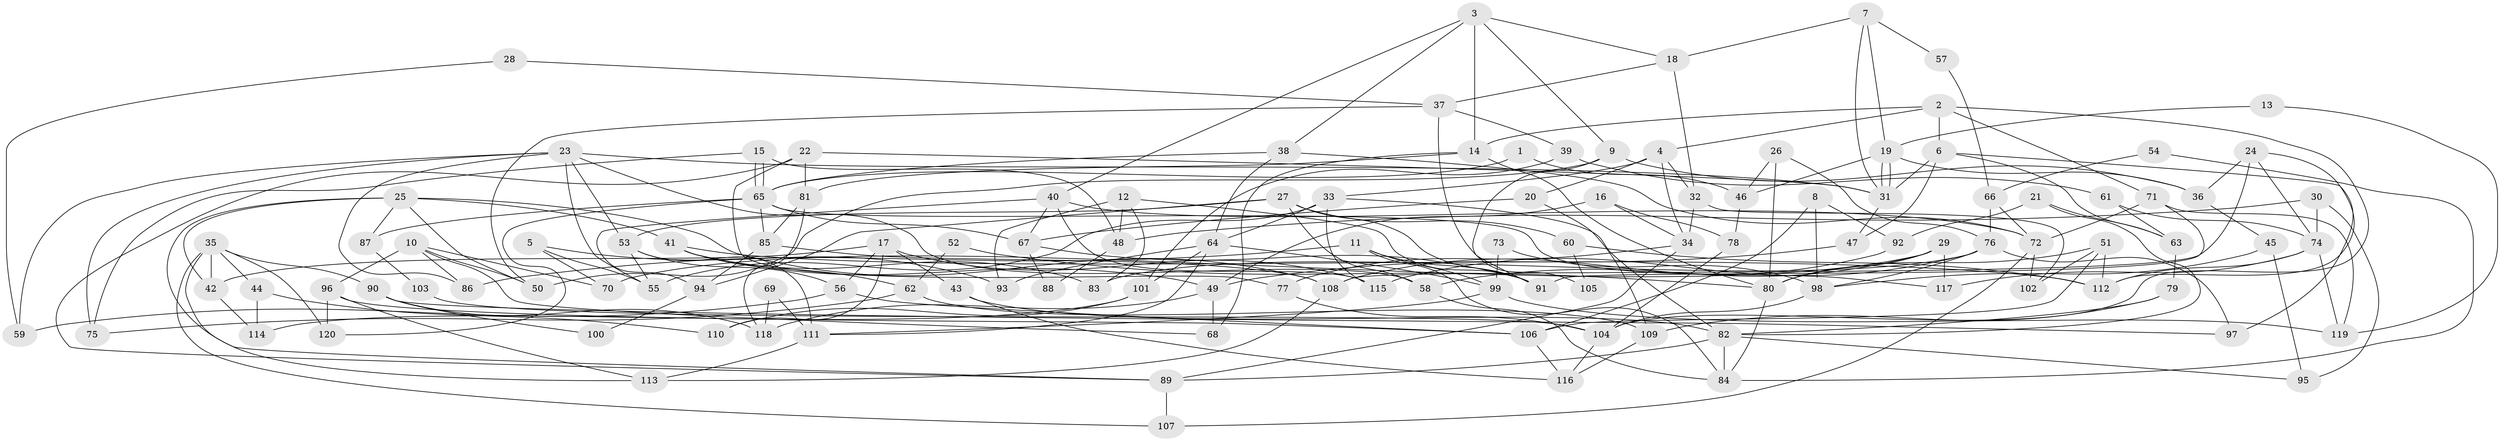 // Generated by graph-tools (version 1.1) at 2025/50/03/09/25 03:50:10]
// undirected, 120 vertices, 240 edges
graph export_dot {
graph [start="1"]
  node [color=gray90,style=filled];
  1;
  2;
  3;
  4;
  5;
  6;
  7;
  8;
  9;
  10;
  11;
  12;
  13;
  14;
  15;
  16;
  17;
  18;
  19;
  20;
  21;
  22;
  23;
  24;
  25;
  26;
  27;
  28;
  29;
  30;
  31;
  32;
  33;
  34;
  35;
  36;
  37;
  38;
  39;
  40;
  41;
  42;
  43;
  44;
  45;
  46;
  47;
  48;
  49;
  50;
  51;
  52;
  53;
  54;
  55;
  56;
  57;
  58;
  59;
  60;
  61;
  62;
  63;
  64;
  65;
  66;
  67;
  68;
  69;
  70;
  71;
  72;
  73;
  74;
  75;
  76;
  77;
  78;
  79;
  80;
  81;
  82;
  83;
  84;
  85;
  86;
  87;
  88;
  89;
  90;
  91;
  92;
  93;
  94;
  95;
  96;
  97;
  98;
  99;
  100;
  101;
  102;
  103;
  104;
  105;
  106;
  107;
  108;
  109;
  110;
  111;
  112;
  113;
  114;
  115;
  116;
  117;
  118;
  119;
  120;
  1 -- 65;
  1 -- 46;
  2 -- 71;
  2 -- 4;
  2 -- 6;
  2 -- 14;
  2 -- 104;
  3 -- 18;
  3 -- 38;
  3 -- 9;
  3 -- 14;
  3 -- 40;
  4 -- 33;
  4 -- 20;
  4 -- 32;
  4 -- 34;
  5 -- 93;
  5 -- 70;
  5 -- 55;
  6 -- 31;
  6 -- 47;
  6 -- 63;
  6 -- 97;
  7 -- 31;
  7 -- 18;
  7 -- 19;
  7 -- 57;
  8 -- 92;
  8 -- 106;
  8 -- 98;
  9 -- 91;
  9 -- 36;
  9 -- 50;
  10 -- 96;
  10 -- 50;
  10 -- 68;
  10 -- 70;
  10 -- 86;
  11 -- 91;
  11 -- 86;
  11 -- 84;
  11 -- 99;
  12 -- 91;
  12 -- 83;
  12 -- 48;
  12 -- 93;
  13 -- 19;
  13 -- 119;
  14 -- 68;
  14 -- 80;
  14 -- 81;
  15 -- 65;
  15 -- 65;
  15 -- 48;
  15 -- 75;
  16 -- 34;
  16 -- 49;
  16 -- 78;
  17 -- 115;
  17 -- 42;
  17 -- 43;
  17 -- 56;
  17 -- 110;
  18 -- 37;
  18 -- 32;
  19 -- 31;
  19 -- 31;
  19 -- 36;
  19 -- 46;
  20 -- 109;
  20 -- 67;
  21 -- 63;
  21 -- 82;
  21 -- 92;
  22 -- 31;
  22 -- 89;
  22 -- 77;
  22 -- 81;
  23 -- 31;
  23 -- 55;
  23 -- 53;
  23 -- 58;
  23 -- 59;
  23 -- 75;
  23 -- 86;
  24 -- 108;
  24 -- 36;
  24 -- 74;
  24 -- 112;
  25 -- 108;
  25 -- 89;
  25 -- 41;
  25 -- 42;
  25 -- 50;
  25 -- 87;
  26 -- 80;
  26 -- 76;
  26 -- 46;
  27 -- 58;
  27 -- 94;
  27 -- 53;
  27 -- 60;
  27 -- 91;
  28 -- 37;
  28 -- 59;
  29 -- 80;
  29 -- 58;
  29 -- 70;
  29 -- 117;
  30 -- 74;
  30 -- 95;
  30 -- 48;
  31 -- 47;
  32 -- 34;
  32 -- 102;
  33 -- 64;
  33 -- 55;
  33 -- 82;
  33 -- 115;
  34 -- 77;
  34 -- 89;
  35 -- 107;
  35 -- 113;
  35 -- 42;
  35 -- 44;
  35 -- 90;
  35 -- 120;
  36 -- 45;
  37 -- 39;
  37 -- 50;
  37 -- 105;
  38 -- 65;
  38 -- 72;
  38 -- 64;
  39 -- 61;
  39 -- 101;
  40 -- 72;
  40 -- 67;
  40 -- 94;
  40 -- 115;
  41 -- 49;
  41 -- 62;
  41 -- 83;
  41 -- 112;
  42 -- 114;
  43 -- 116;
  43 -- 82;
  44 -- 114;
  44 -- 110;
  45 -- 98;
  45 -- 95;
  46 -- 78;
  47 -- 49;
  48 -- 88;
  49 -- 118;
  49 -- 68;
  51 -- 112;
  51 -- 80;
  51 -- 102;
  51 -- 106;
  52 -- 80;
  52 -- 62;
  53 -- 55;
  53 -- 56;
  53 -- 111;
  54 -- 84;
  54 -- 66;
  56 -- 59;
  56 -- 106;
  57 -- 66;
  58 -- 84;
  60 -- 112;
  60 -- 105;
  61 -- 74;
  61 -- 63;
  62 -- 75;
  62 -- 109;
  63 -- 79;
  64 -- 111;
  64 -- 93;
  64 -- 99;
  64 -- 101;
  65 -- 117;
  65 -- 67;
  65 -- 85;
  65 -- 87;
  65 -- 120;
  66 -- 72;
  66 -- 76;
  67 -- 88;
  67 -- 91;
  69 -- 118;
  69 -- 111;
  71 -- 91;
  71 -- 119;
  71 -- 72;
  72 -- 102;
  72 -- 107;
  73 -- 99;
  73 -- 98;
  74 -- 112;
  74 -- 117;
  74 -- 119;
  76 -- 98;
  76 -- 115;
  76 -- 83;
  76 -- 97;
  77 -- 104;
  78 -- 104;
  79 -- 109;
  79 -- 82;
  80 -- 84;
  81 -- 85;
  81 -- 118;
  82 -- 84;
  82 -- 89;
  82 -- 95;
  85 -- 94;
  85 -- 108;
  87 -- 103;
  89 -- 107;
  90 -- 97;
  90 -- 100;
  90 -- 118;
  92 -- 108;
  94 -- 100;
  96 -- 106;
  96 -- 120;
  96 -- 113;
  98 -- 104;
  99 -- 111;
  99 -- 119;
  101 -- 110;
  101 -- 114;
  103 -- 104;
  104 -- 116;
  106 -- 116;
  108 -- 113;
  109 -- 116;
  111 -- 113;
}
